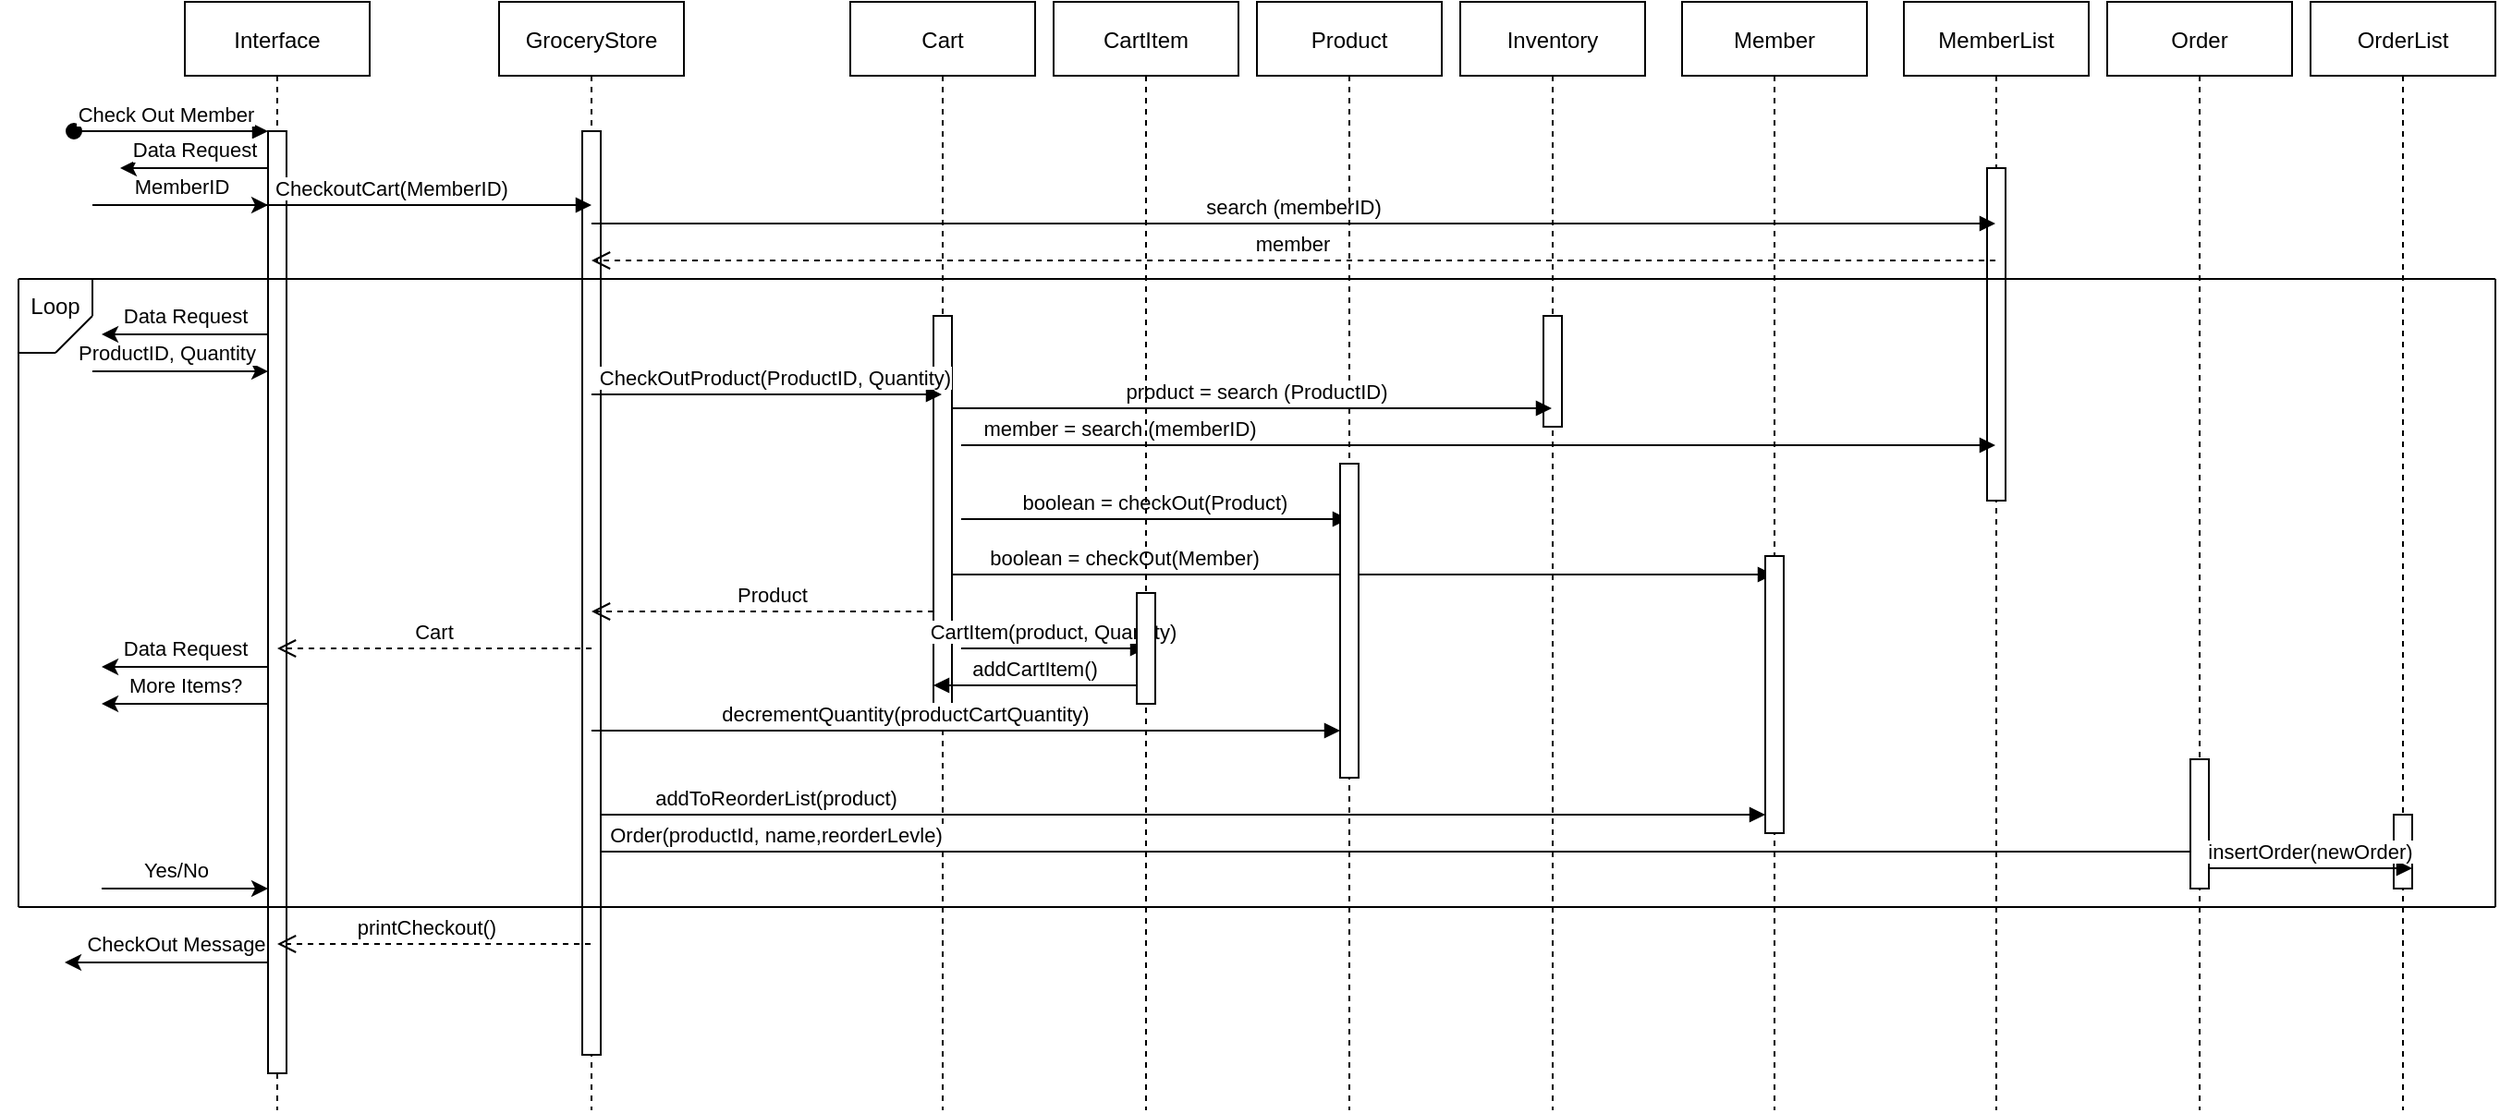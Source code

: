 <mxfile version="15.7.1" type="github"><diagram id="kgpKYQtTHZ0yAKxKKP6v" name="Page-1"><mxGraphModel dx="1781" dy="1088" grid="1" gridSize="10" guides="1" tooltips="1" connect="1" arrows="1" fold="1" page="1" pageScale="1" pageWidth="850" pageHeight="1100" math="0" shadow="0"><root><mxCell id="0"/><mxCell id="1" parent="0"/><mxCell id="3nuBFxr9cyL0pnOWT2aG-1" value="Interface" style="shape=umlLifeline;perimeter=lifelinePerimeter;container=1;collapsible=0;recursiveResize=0;rounded=0;shadow=0;strokeWidth=1;" parent="1" vertex="1"><mxGeometry x="110" y="80" width="100" height="600" as="geometry"/></mxCell><mxCell id="3nuBFxr9cyL0pnOWT2aG-2" value="" style="points=[];perimeter=orthogonalPerimeter;rounded=0;shadow=0;strokeWidth=1;" parent="3nuBFxr9cyL0pnOWT2aG-1" vertex="1"><mxGeometry x="45" y="70" width="10" height="510" as="geometry"/></mxCell><mxCell id="3nuBFxr9cyL0pnOWT2aG-3" value="Check Out Member" style="verticalAlign=bottom;startArrow=oval;endArrow=block;startSize=8;shadow=0;strokeWidth=1;" parent="3nuBFxr9cyL0pnOWT2aG-1" target="3nuBFxr9cyL0pnOWT2aG-2" edge="1"><mxGeometry x="-0.048" relative="1" as="geometry"><mxPoint x="-60" y="70" as="sourcePoint"/><mxPoint as="offset"/></mxGeometry></mxCell><mxCell id="9fdFapkQpH2N2yp1Vqai-12" value="" style="endArrow=classic;html=1;rounded=0;strokeColor=default;" parent="3nuBFxr9cyL0pnOWT2aG-1" edge="1"><mxGeometry relative="1" as="geometry"><mxPoint x="-50" y="110" as="sourcePoint"/><mxPoint x="45" y="110" as="targetPoint"/></mxGeometry></mxCell><mxCell id="9fdFapkQpH2N2yp1Vqai-13" value="MemberID" style="edgeLabel;resizable=0;html=1;align=center;verticalAlign=middle;" parent="9fdFapkQpH2N2yp1Vqai-12" connectable="0" vertex="1"><mxGeometry relative="1" as="geometry"><mxPoint y="-10" as="offset"/></mxGeometry></mxCell><mxCell id="9fdFapkQpH2N2yp1Vqai-20" value="" style="endArrow=classic;html=1;rounded=0;strokeColor=default;" parent="3nuBFxr9cyL0pnOWT2aG-1" edge="1"><mxGeometry relative="1" as="geometry"><mxPoint x="-50" y="200" as="sourcePoint"/><mxPoint x="45" y="200" as="targetPoint"/><Array as="points"><mxPoint x="-10" y="200"/></Array></mxGeometry></mxCell><mxCell id="9fdFapkQpH2N2yp1Vqai-21" value="ProductID, Quantity" style="edgeLabel;resizable=0;html=1;align=center;verticalAlign=middle;" parent="9fdFapkQpH2N2yp1Vqai-20" connectable="0" vertex="1"><mxGeometry relative="1" as="geometry"><mxPoint x="-8" y="-10" as="offset"/></mxGeometry></mxCell><mxCell id="9fdFapkQpH2N2yp1Vqai-22" value="" style="endArrow=classic;html=1;rounded=0;strokeColor=default;" parent="3nuBFxr9cyL0pnOWT2aG-1" edge="1"><mxGeometry relative="1" as="geometry"><mxPoint x="-25" y="180" as="sourcePoint"/><mxPoint x="-45" y="180" as="targetPoint"/><Array as="points"><mxPoint x="45" y="180"/></Array></mxGeometry></mxCell><mxCell id="9fdFapkQpH2N2yp1Vqai-23" value="Data Request" style="edgeLabel;resizable=0;html=1;align=center;verticalAlign=middle;" parent="9fdFapkQpH2N2yp1Vqai-22" connectable="0" vertex="1"><mxGeometry relative="1" as="geometry"><mxPoint x="-35" y="-10" as="offset"/></mxGeometry></mxCell><mxCell id="pSKavSD4JDA0JS8yOYJI-22" value="" style="endArrow=classic;html=1;rounded=0;strokeColor=default;" parent="3nuBFxr9cyL0pnOWT2aG-1" edge="1"><mxGeometry relative="1" as="geometry"><mxPoint x="-25" y="360" as="sourcePoint"/><mxPoint x="-45" y="360" as="targetPoint"/><Array as="points"><mxPoint x="45" y="360"/></Array></mxGeometry></mxCell><mxCell id="pSKavSD4JDA0JS8yOYJI-23" value="Data Request" style="edgeLabel;resizable=0;html=1;align=center;verticalAlign=middle;" parent="pSKavSD4JDA0JS8yOYJI-22" connectable="0" vertex="1"><mxGeometry relative="1" as="geometry"><mxPoint x="-35" y="-10" as="offset"/></mxGeometry></mxCell><mxCell id="9fdFapkQpH2N2yp1Vqai-10" value="" style="endArrow=classic;html=1;rounded=0;strokeColor=default;" parent="3nuBFxr9cyL0pnOWT2aG-1" edge="1"><mxGeometry relative="1" as="geometry"><mxPoint x="-15" y="90" as="sourcePoint"/><mxPoint x="-35" y="90" as="targetPoint"/><Array as="points"><mxPoint x="45" y="90"/></Array></mxGeometry></mxCell><mxCell id="9fdFapkQpH2N2yp1Vqai-11" value="Data Request" style="edgeLabel;resizable=0;html=1;align=center;verticalAlign=middle;" parent="9fdFapkQpH2N2yp1Vqai-10" connectable="0" vertex="1"><mxGeometry relative="1" as="geometry"><mxPoint x="-30" y="-10" as="offset"/></mxGeometry></mxCell><mxCell id="pSKavSD4JDA0JS8yOYJI-30" value="" style="endArrow=classic;html=1;rounded=0;strokeColor=default;" parent="3nuBFxr9cyL0pnOWT2aG-1" edge="1"><mxGeometry relative="1" as="geometry"><mxPoint x="-25" y="380" as="sourcePoint"/><mxPoint x="-45" y="380" as="targetPoint"/><Array as="points"><mxPoint x="45" y="380"/></Array></mxGeometry></mxCell><mxCell id="pSKavSD4JDA0JS8yOYJI-31" value="More Items?" style="edgeLabel;resizable=0;html=1;align=center;verticalAlign=middle;" parent="pSKavSD4JDA0JS8yOYJI-30" connectable="0" vertex="1"><mxGeometry relative="1" as="geometry"><mxPoint x="-35" y="-10" as="offset"/></mxGeometry></mxCell><mxCell id="pSKavSD4JDA0JS8yOYJI-26" value="" style="endArrow=classic;html=1;rounded=0;strokeColor=default;" parent="3nuBFxr9cyL0pnOWT2aG-1" edge="1"><mxGeometry relative="1" as="geometry"><mxPoint x="-45" y="480" as="sourcePoint"/><mxPoint x="45" y="480" as="targetPoint"/><Array as="points"/></mxGeometry></mxCell><mxCell id="pSKavSD4JDA0JS8yOYJI-27" value="Yes/No" style="edgeLabel;resizable=0;html=1;align=center;verticalAlign=middle;" parent="pSKavSD4JDA0JS8yOYJI-26" connectable="0" vertex="1"><mxGeometry relative="1" as="geometry"><mxPoint x="-5" y="-10" as="offset"/></mxGeometry></mxCell><mxCell id="3nuBFxr9cyL0pnOWT2aG-5" value="GroceryStore" style="shape=umlLifeline;perimeter=lifelinePerimeter;container=1;collapsible=0;recursiveResize=0;rounded=0;shadow=0;strokeWidth=1;" parent="1" vertex="1"><mxGeometry x="280" y="80" width="100" height="600" as="geometry"/></mxCell><mxCell id="3nuBFxr9cyL0pnOWT2aG-6" value="" style="points=[];perimeter=orthogonalPerimeter;rounded=0;shadow=0;strokeWidth=1;" parent="3nuBFxr9cyL0pnOWT2aG-5" vertex="1"><mxGeometry x="45" y="70" width="10" height="500" as="geometry"/></mxCell><mxCell id="3nuBFxr9cyL0pnOWT2aG-8" value="CheckoutCart(MemberID)" style="verticalAlign=bottom;endArrow=block;shadow=0;strokeWidth=1;" parent="3nuBFxr9cyL0pnOWT2aG-5" edge="1"><mxGeometry x="-0.056" relative="1" as="geometry"><mxPoint x="-155" y="110" as="sourcePoint"/><mxPoint x="50" y="110" as="targetPoint"/><Array as="points"><mxPoint x="-85" y="110"/><mxPoint x="35" y="110"/></Array><mxPoint as="offset"/></mxGeometry></mxCell><mxCell id="3nuBFxr9cyL0pnOWT2aG-10" value="Cart" style="verticalAlign=bottom;endArrow=open;dashed=1;endSize=8;shadow=0;strokeWidth=1;" parent="1" edge="1"><mxGeometry relative="1" as="geometry"><mxPoint x="160" y="430" as="targetPoint"/><mxPoint x="330" y="430" as="sourcePoint"/><Array as="points"/><mxPoint as="offset"/></mxGeometry></mxCell><mxCell id="9fdFapkQpH2N2yp1Vqai-1" value="Cart" style="shape=umlLifeline;perimeter=lifelinePerimeter;container=1;collapsible=0;recursiveResize=0;rounded=0;shadow=0;strokeWidth=1;" parent="1" vertex="1"><mxGeometry x="470" y="80" width="100" height="600" as="geometry"/></mxCell><mxCell id="9fdFapkQpH2N2yp1Vqai-2" value="" style="points=[];perimeter=orthogonalPerimeter;rounded=0;shadow=0;strokeWidth=1;" parent="9fdFapkQpH2N2yp1Vqai-1" vertex="1"><mxGeometry x="45" y="170" width="10" height="210" as="geometry"/></mxCell><mxCell id="9fdFapkQpH2N2yp1Vqai-30" value="boolean = checkOut(Member)" style="verticalAlign=bottom;endArrow=block;shadow=0;strokeWidth=1;" parent="9fdFapkQpH2N2yp1Vqai-1" target="9fdFapkQpH2N2yp1Vqai-14" edge="1"><mxGeometry x="-0.58" relative="1" as="geometry"><mxPoint x="55" y="310" as="sourcePoint"/><mxPoint x="155" y="310" as="targetPoint"/><Array as="points"/><mxPoint as="offset"/></mxGeometry></mxCell><mxCell id="Jcp4IwZn3Q0WEWyZBTx1-9" value="CartItem(product, Quantity)" style="verticalAlign=bottom;endArrow=block;shadow=0;strokeWidth=1;" edge="1" parent="9fdFapkQpH2N2yp1Vqai-1"><mxGeometry relative="1" as="geometry"><mxPoint x="60" y="350" as="sourcePoint"/><mxPoint x="160" y="350" as="targetPoint"/><Array as="points"/><mxPoint as="offset"/></mxGeometry></mxCell><mxCell id="9fdFapkQpH2N2yp1Vqai-3" value="Inventory" style="shape=umlLifeline;perimeter=lifelinePerimeter;container=1;collapsible=0;recursiveResize=0;rounded=0;shadow=0;strokeWidth=1;" parent="1" vertex="1"><mxGeometry x="800" y="80" width="100" height="600" as="geometry"/></mxCell><mxCell id="9fdFapkQpH2N2yp1Vqai-4" value="" style="points=[];perimeter=orthogonalPerimeter;rounded=0;shadow=0;strokeWidth=1;" parent="9fdFapkQpH2N2yp1Vqai-3" vertex="1"><mxGeometry x="45" y="170" width="10" height="60" as="geometry"/></mxCell><mxCell id="Jcp4IwZn3Q0WEWyZBTx1-25" value="" style="endArrow=none;html=1;rounded=0;" edge="1" parent="9fdFapkQpH2N2yp1Vqai-3"><mxGeometry width="50" height="50" relative="1" as="geometry"><mxPoint x="-780" y="490" as="sourcePoint"/><mxPoint x="560" y="490" as="targetPoint"/></mxGeometry></mxCell><mxCell id="9fdFapkQpH2N2yp1Vqai-14" value="Member" style="shape=umlLifeline;perimeter=lifelinePerimeter;container=1;collapsible=0;recursiveResize=0;rounded=0;shadow=0;strokeWidth=1;" parent="1" vertex="1"><mxGeometry x="920" y="80" width="100" height="600" as="geometry"/></mxCell><mxCell id="9fdFapkQpH2N2yp1Vqai-15" value="" style="points=[];perimeter=orthogonalPerimeter;rounded=0;shadow=0;strokeWidth=1;" parent="9fdFapkQpH2N2yp1Vqai-14" vertex="1"><mxGeometry x="45" y="300" width="10" height="150" as="geometry"/></mxCell><mxCell id="Jcp4IwZn3Q0WEWyZBTx1-14" value="Order(productId, name,reorderLevle)" style="verticalAlign=bottom;endArrow=block;shadow=0;strokeWidth=1;" edge="1" parent="9fdFapkQpH2N2yp1Vqai-14"><mxGeometry x="-0.782" relative="1" as="geometry"><mxPoint x="-585" y="460" as="sourcePoint"/><mxPoint x="285" y="460" as="targetPoint"/><Array as="points"/><mxPoint as="offset"/></mxGeometry></mxCell><mxCell id="9fdFapkQpH2N2yp1Vqai-16" value="MemberList" style="shape=umlLifeline;perimeter=lifelinePerimeter;container=1;collapsible=0;recursiveResize=0;rounded=0;shadow=0;strokeWidth=1;" parent="1" vertex="1"><mxGeometry x="1040" y="80" width="100" height="600" as="geometry"/></mxCell><mxCell id="9fdFapkQpH2N2yp1Vqai-17" value="" style="points=[];perimeter=orthogonalPerimeter;rounded=0;shadow=0;strokeWidth=1;" parent="9fdFapkQpH2N2yp1Vqai-16" vertex="1"><mxGeometry x="45" y="90" width="10" height="180" as="geometry"/></mxCell><mxCell id="9fdFapkQpH2N2yp1Vqai-18" value="search (memberID)" style="verticalAlign=bottom;endArrow=block;shadow=0;strokeWidth=1;" parent="1" target="9fdFapkQpH2N2yp1Vqai-16" edge="1" source="3nuBFxr9cyL0pnOWT2aG-5"><mxGeometry relative="1" as="geometry"><mxPoint x="370" y="200" as="sourcePoint"/><mxPoint x="520" y="180" as="targetPoint"/><Array as="points"><mxPoint x="460" y="200"/></Array><mxPoint as="offset"/></mxGeometry></mxCell><mxCell id="9fdFapkQpH2N2yp1Vqai-31" value="member = search (memberID)" style="verticalAlign=bottom;endArrow=block;shadow=0;strokeWidth=1;startArrow=none;" parent="1" target="9fdFapkQpH2N2yp1Vqai-16" edge="1"><mxGeometry x="-0.692" relative="1" as="geometry"><mxPoint x="530" y="320" as="sourcePoint"/><mxPoint x="539.5" y="279.5" as="targetPoint"/><Array as="points"/><mxPoint as="offset"/></mxGeometry></mxCell><mxCell id="pSKavSD4JDA0JS8yOYJI-8" value="boolean = checkOut(Product)" style="verticalAlign=bottom;endArrow=block;shadow=0;strokeWidth=1;" parent="1" edge="1" target="pSKavSD4JDA0JS8yOYJI-9"><mxGeometry relative="1" as="geometry"><mxPoint x="530" y="360" as="sourcePoint"/><mxPoint x="690" y="360" as="targetPoint"/><Array as="points"/><mxPoint as="offset"/></mxGeometry></mxCell><mxCell id="pSKavSD4JDA0JS8yOYJI-9" value="Product" style="shape=umlLifeline;perimeter=lifelinePerimeter;container=1;collapsible=0;recursiveResize=0;rounded=0;shadow=0;strokeWidth=1;" parent="1" vertex="1"><mxGeometry x="690" y="80" width="100" height="600" as="geometry"/></mxCell><mxCell id="pSKavSD4JDA0JS8yOYJI-10" value="" style="points=[];perimeter=orthogonalPerimeter;rounded=0;shadow=0;strokeWidth=1;" parent="pSKavSD4JDA0JS8yOYJI-9" vertex="1"><mxGeometry x="45" y="250" width="10" height="170" as="geometry"/></mxCell><mxCell id="Jcp4IwZn3Q0WEWyZBTx1-11" value="addToReorderList(product)" style="verticalAlign=bottom;endArrow=block;shadow=0;strokeWidth=1;" edge="1" parent="pSKavSD4JDA0JS8yOYJI-9"><mxGeometry x="-0.698" relative="1" as="geometry"><mxPoint x="-355" y="440" as="sourcePoint"/><mxPoint x="275" y="440" as="targetPoint"/><Array as="points"/><mxPoint as="offset"/></mxGeometry></mxCell><mxCell id="pSKavSD4JDA0JS8yOYJI-11" value="CheckOutProduct(ProductID, Quantity)" style="verticalAlign=bottom;endArrow=block;shadow=0;strokeWidth=1;" parent="1" target="9fdFapkQpH2N2yp1Vqai-1" edge="1" source="3nuBFxr9cyL0pnOWT2aG-5"><mxGeometry x="0.039" relative="1" as="geometry"><mxPoint x="370" y="293" as="sourcePoint"/><mxPoint x="505" y="292.5" as="targetPoint"/><Array as="points"><mxPoint x="445" y="292.5"/></Array><mxPoint x="1" as="offset"/></mxGeometry></mxCell><mxCell id="pSKavSD4JDA0JS8yOYJI-14" value="product = search (ProductID)" style="verticalAlign=bottom;endArrow=block;shadow=0;strokeWidth=1;startArrow=none;" parent="1" source="9fdFapkQpH2N2yp1Vqai-2" edge="1" target="9fdFapkQpH2N2yp1Vqai-3"><mxGeometry x="0.017" relative="1" as="geometry"><mxPoint x="530" y="300" as="sourcePoint"/><mxPoint x="810" y="300" as="targetPoint"/><Array as="points"><mxPoint x="730" y="300"/><mxPoint x="740" y="300"/></Array><mxPoint as="offset"/></mxGeometry></mxCell><mxCell id="pSKavSD4JDA0JS8yOYJI-17" value="Product" style="verticalAlign=bottom;endArrow=open;dashed=1;endSize=8;shadow=0;strokeWidth=1;" parent="1" edge="1" target="3nuBFxr9cyL0pnOWT2aG-5"><mxGeometry x="-0.062" relative="1" as="geometry"><mxPoint x="370" y="410" as="targetPoint"/><mxPoint x="515" y="410" as="sourcePoint"/><Array as="points"/><mxPoint as="offset"/></mxGeometry></mxCell><mxCell id="pSKavSD4JDA0JS8yOYJI-35" value="printCheckout()" style="verticalAlign=bottom;endArrow=open;dashed=1;endSize=8;shadow=0;strokeWidth=1;" parent="1" edge="1" target="3nuBFxr9cyL0pnOWT2aG-1" source="3nuBFxr9cyL0pnOWT2aG-5"><mxGeometry x="0.046" relative="1" as="geometry"><mxPoint x="160" y="540" as="targetPoint"/><mxPoint x="320" y="571" as="sourcePoint"/><Array as="points"><mxPoint x="300" y="590"/><mxPoint x="280" y="590"/><mxPoint x="210" y="590"/><mxPoint x="190" y="590"/></Array><mxPoint as="offset"/></mxGeometry></mxCell><mxCell id="LEpG_RFkGhg_HliPyFfc-1" value="" style="endArrow=classic;html=1;rounded=0;strokeColor=default;" parent="1" edge="1"><mxGeometry relative="1" as="geometry"><mxPoint x="75" y="600" as="sourcePoint"/><mxPoint x="45" y="600" as="targetPoint"/><Array as="points"><mxPoint x="155" y="600"/></Array></mxGeometry></mxCell><mxCell id="LEpG_RFkGhg_HliPyFfc-2" value="CheckOut Message" style="edgeLabel;resizable=0;html=1;align=center;verticalAlign=middle;" parent="LEpG_RFkGhg_HliPyFfc-1" connectable="0" vertex="1"><mxGeometry relative="1" as="geometry"><mxPoint x="-35" y="-10" as="offset"/></mxGeometry></mxCell><mxCell id="Qgg8d6_t0uje1OgCs4bh-4" value="member" style="verticalAlign=bottom;endArrow=open;dashed=1;endSize=8;shadow=0;strokeWidth=1;" parent="1" source="9fdFapkQpH2N2yp1Vqai-16" edge="1"><mxGeometry relative="1" as="geometry"><mxPoint x="330" y="220" as="targetPoint"/><mxPoint x="570" y="210" as="sourcePoint"/><Array as="points"><mxPoint x="360" y="220"/></Array><mxPoint as="offset"/></mxGeometry></mxCell><mxCell id="Jcp4IwZn3Q0WEWyZBTx1-4" value="CartItem" style="shape=umlLifeline;perimeter=lifelinePerimeter;container=1;collapsible=0;recursiveResize=0;rounded=0;shadow=0;strokeWidth=1;" vertex="1" parent="1"><mxGeometry x="580" y="80" width="100" height="600" as="geometry"/></mxCell><mxCell id="Jcp4IwZn3Q0WEWyZBTx1-5" value="" style="points=[];perimeter=orthogonalPerimeter;rounded=0;shadow=0;strokeWidth=1;" vertex="1" parent="Jcp4IwZn3Q0WEWyZBTx1-4"><mxGeometry x="45" y="320" width="10" height="60" as="geometry"/></mxCell><mxCell id="Jcp4IwZn3Q0WEWyZBTx1-3" value="decrementQuantity(productCartQuantity)" style="verticalAlign=bottom;endArrow=block;shadow=0;strokeWidth=1;" edge="1" parent="Jcp4IwZn3Q0WEWyZBTx1-4"><mxGeometry x="-0.161" relative="1" as="geometry"><mxPoint x="-250" y="394.5" as="sourcePoint"/><mxPoint x="155" y="394.5" as="targetPoint"/><Array as="points"><mxPoint x="-175" y="394.5"/></Array><mxPoint as="offset"/></mxGeometry></mxCell><mxCell id="Jcp4IwZn3Q0WEWyZBTx1-12" value="Order" style="shape=umlLifeline;perimeter=lifelinePerimeter;container=1;collapsible=0;recursiveResize=0;rounded=0;shadow=0;strokeWidth=1;" vertex="1" parent="1"><mxGeometry x="1150" y="80" width="100" height="600" as="geometry"/></mxCell><mxCell id="Jcp4IwZn3Q0WEWyZBTx1-13" value="" style="points=[];perimeter=orthogonalPerimeter;rounded=0;shadow=0;strokeWidth=1;" vertex="1" parent="Jcp4IwZn3Q0WEWyZBTx1-12"><mxGeometry x="45" y="410" width="10" height="70" as="geometry"/></mxCell><mxCell id="Jcp4IwZn3Q0WEWyZBTx1-15" value="OrderList" style="shape=umlLifeline;perimeter=lifelinePerimeter;container=1;collapsible=0;recursiveResize=0;rounded=0;shadow=0;strokeWidth=1;" vertex="1" parent="1"><mxGeometry x="1260" y="80" width="100" height="600" as="geometry"/></mxCell><mxCell id="Jcp4IwZn3Q0WEWyZBTx1-16" value="" style="points=[];perimeter=orthogonalPerimeter;rounded=0;shadow=0;strokeWidth=1;" vertex="1" parent="Jcp4IwZn3Q0WEWyZBTx1-15"><mxGeometry x="45" y="440" width="10" height="40" as="geometry"/></mxCell><mxCell id="Jcp4IwZn3Q0WEWyZBTx1-24" value="" style="endArrow=none;html=1;rounded=0;" edge="1" parent="Jcp4IwZn3Q0WEWyZBTx1-15"><mxGeometry width="50" height="50" relative="1" as="geometry"><mxPoint x="100" y="490" as="sourcePoint"/><mxPoint x="100" y="150" as="targetPoint"/></mxGeometry></mxCell><mxCell id="Jcp4IwZn3Q0WEWyZBTx1-17" value="insertOrder(newOrder)" style="verticalAlign=bottom;endArrow=block;shadow=0;strokeWidth=1;" edge="1" parent="Jcp4IwZn3Q0WEWyZBTx1-15"><mxGeometry relative="1" as="geometry"><mxPoint x="-55" y="469" as="sourcePoint"/><mxPoint x="55" y="469" as="targetPoint"/><Array as="points"/><mxPoint as="offset"/></mxGeometry></mxCell><mxCell id="Jcp4IwZn3Q0WEWyZBTx1-8" value="addCartItem()" style="verticalAlign=bottom;endArrow=block;shadow=0;strokeWidth=1;" edge="1" parent="1"><mxGeometry relative="1" as="geometry"><mxPoint x="625" y="450" as="sourcePoint"/><mxPoint x="515" y="450" as="targetPoint"/><Array as="points"/><mxPoint as="offset"/></mxGeometry></mxCell><mxCell id="Jcp4IwZn3Q0WEWyZBTx1-18" value="" style="endArrow=none;html=1;rounded=0;" edge="1" parent="1"><mxGeometry width="50" height="50" relative="1" as="geometry"><mxPoint x="20" y="570" as="sourcePoint"/><mxPoint x="20" y="230" as="targetPoint"/></mxGeometry></mxCell><mxCell id="Jcp4IwZn3Q0WEWyZBTx1-19" value="" style="endArrow=none;html=1;rounded=0;" edge="1" parent="1"><mxGeometry width="50" height="50" relative="1" as="geometry"><mxPoint x="20" y="230" as="sourcePoint"/><mxPoint x="1360" y="230" as="targetPoint"/></mxGeometry></mxCell><mxCell id="Jcp4IwZn3Q0WEWyZBTx1-21" value="" style="endArrow=none;html=1;rounded=0;" edge="1" parent="1"><mxGeometry width="50" height="50" relative="1" as="geometry"><mxPoint x="60" y="250" as="sourcePoint"/><mxPoint x="60" y="230" as="targetPoint"/></mxGeometry></mxCell><mxCell id="Jcp4IwZn3Q0WEWyZBTx1-22" value="" style="endArrow=none;html=1;rounded=0;" edge="1" parent="1"><mxGeometry width="50" height="50" relative="1" as="geometry"><mxPoint x="40" y="270" as="sourcePoint"/><mxPoint x="20" y="270" as="targetPoint"/></mxGeometry></mxCell><mxCell id="Jcp4IwZn3Q0WEWyZBTx1-23" value="" style="endArrow=none;html=1;rounded=0;" edge="1" parent="1"><mxGeometry width="50" height="50" relative="1" as="geometry"><mxPoint x="60" y="250" as="sourcePoint"/><mxPoint x="50" y="260" as="targetPoint"/><Array as="points"><mxPoint x="50" y="260"/><mxPoint x="40" y="270"/></Array></mxGeometry></mxCell><mxCell id="Jcp4IwZn3Q0WEWyZBTx1-26" value="Loop" style="text;html=1;strokeColor=none;fillColor=none;align=center;verticalAlign=middle;whiteSpace=wrap;rounded=0;" vertex="1" parent="1"><mxGeometry x="10" y="230" width="60" height="30" as="geometry"/></mxCell></root></mxGraphModel></diagram></mxfile>
